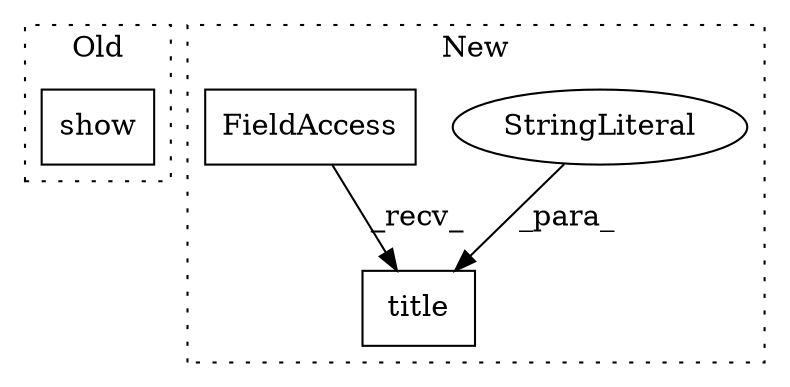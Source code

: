 digraph G {
subgraph cluster0 {
1 [label="show" a="32" s="662" l="6" shape="box"];
label = "Old";
style="dotted";
}
subgraph cluster1 {
2 [label="title" a="32" s="464,498" l="6,1" shape="box"];
3 [label="StringLiteral" a="45" s="470" l="28" shape="ellipse"];
4 [label="FieldAccess" a="22" s="446" l="10" shape="box"];
label = "New";
style="dotted";
}
3 -> 2 [label="_para_"];
4 -> 2 [label="_recv_"];
}